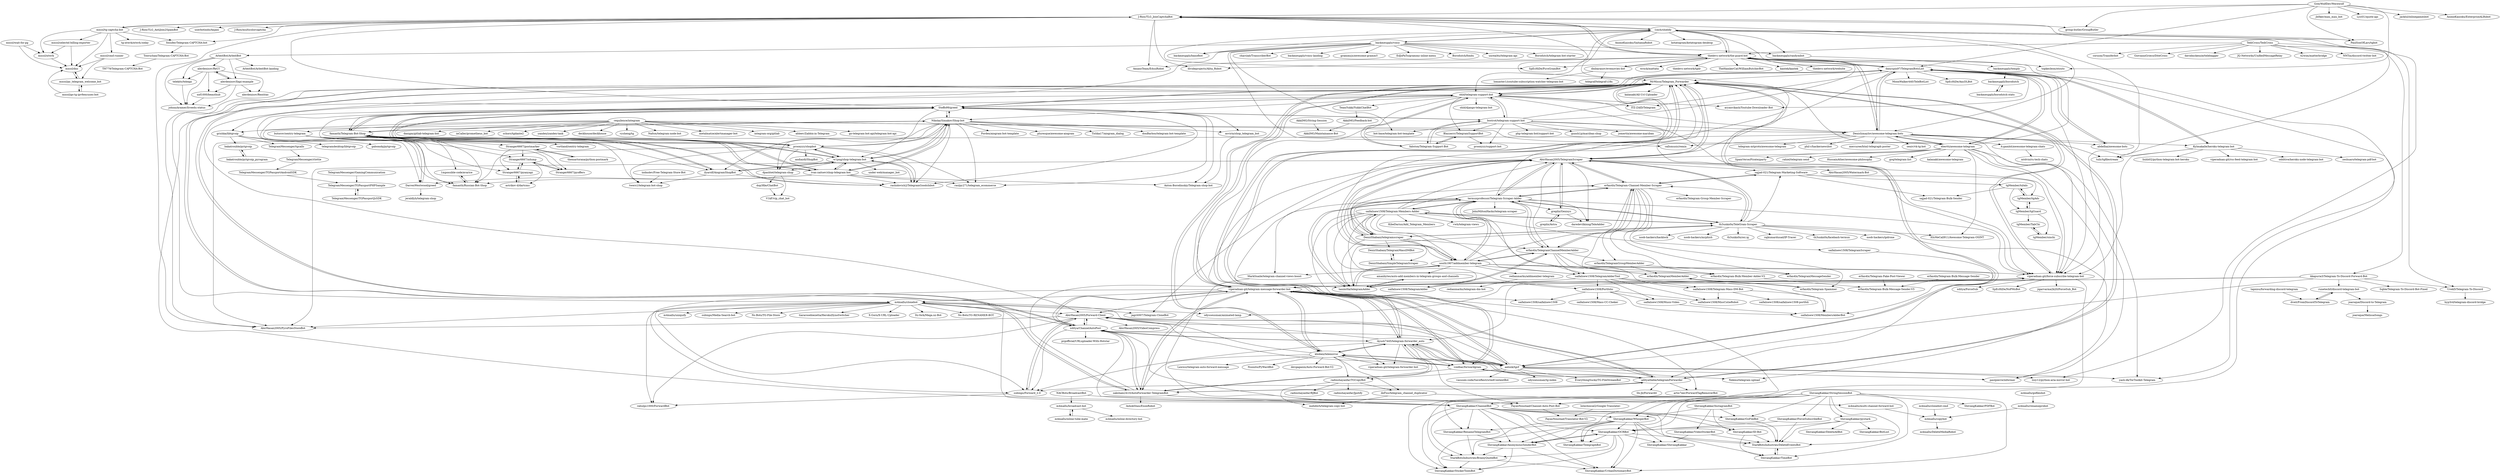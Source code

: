 digraph G {
"J-Rios/TLG_JoinCaptchaBot" -> "mxssl/tg-captcha-bot"
"J-Rios/TLG_JoinCaptchaBot" -> "fossifer/Telegram-CAPTCHA-bot"
"J-Rios/TLG_JoinCaptchaBot" -> "userbotindo/Anjani" ["e"=1]
"J-Rios/TLG_JoinCaptchaBot" -> "J-Rios/multicolorcaptcha"
"J-Rios/TLG_JoinCaptchaBot" -> "1inch/shieldy"
"J-Rios/TLG_JoinCaptchaBot" -> "thedevs-network/the-guard-bot"
"J-Rios/TLG_JoinCaptchaBot" -> "MrMissx/Telegram_Forwarder"
"J-Rios/TLG_JoinCaptchaBot" -> "group-butler/GroupButler" ["e"=1]
"J-Rios/TLG_JoinCaptchaBot" -> "viperadnan-git/force-subscribe-telegram-bot"
"J-Rios/TLG_JoinCaptchaBot" -> "PaulSonOfLars/tgbot" ["e"=1]
"J-Rios/TLG_JoinCaptchaBot" -> "AmanoTeam/EduuRobot" ["e"=1]
"J-Rios/TLG_JoinCaptchaBot" -> "Steffo99/greed"
"J-Rios/TLG_JoinCaptchaBot" -> "divideprojects/Alita_Robot" ["e"=1]
"J-Rios/TLG_JoinCaptchaBot" -> "AbirHasan2005/PyroFilesStoreBot" ["e"=1]
"J-Rios/TLG_JoinCaptchaBot" -> "J-Rios/TLG_AntiJoin2SpamBot"
"khoben/telemirror" -> "MrMissx/Telegram_Forwarder"
"khoben/telemirror" -> "Ayush7445/telegram-forwarder_auto"
"khoben/telemirror" -> "Nunnito/PyWardBot"
"khoben/telemirror" -> "viperadnan-git/telegram-message-forwarder-bot"
"khoben/telemirror" -> "deFiss/telegram_channel_duplicator"
"khoben/telemirror" -> "AbirHasan2005/Forward-Client"
"khoben/telemirror" -> "voidbar/forwardgram"
"khoben/telemirror" -> "saksham2410/AutoForwarder-TelegramBot"
"khoben/telemirror" -> "aahnik/tgcf"
"khoben/telemirror" -> "viperadnan-git/telegram-forwarder-bot"
"khoben/telemirror" -> "radinshayanfar/TGCopyBot"
"khoben/telemirror" -> "devgaganin/Auto-Forward-Bot-V2" ["e"=1]
"khoben/telemirror" -> "Lawxsz/telegram-auto-forward-message"
"dmbaranov/evemovies-bot" -> "thedevs-network/the-guard-bot"
"dmbaranov/evemovies-bot" -> "telegraf/telegraf-i18n" ["e"=1]
"dmbaranov/evemovies-bot" -> "lomaster1/youtube-subscription-watcher-telegram-bot"
"1inch/shieldy" -> "backmeupplz/voicy"
"1inch/shieldy" -> "J-Rios/TLG_JoinCaptchaBot"
"1inch/shieldy" -> "thedevs-network/the-guard-bot"
"1inch/shieldy" -> "backmeupplz/banofbot"
"1inch/shieldy" -> "ohld/telegram-support-bot"
"1inch/shieldy" -> "danyspin97/TelegramBotsList"
"1inch/shieldy" -> "tulir/tgfilestream" ["e"=1]
"1inch/shieldy" -> "backmeupplz/randymbot"
"1inch/shieldy" -> "PaulSonOfLars/tgbot" ["e"=1]
"1inch/shieldy" -> "DenisIzmaylov/awesome-telegram-bots"
"1inch/shieldy" -> "AnimeKaizoku/SaitamaRobot" ["e"=1]
"1inch/shieldy" -> "SpEcHiDe/PyroGramBot" ["e"=1]
"1inch/shieldy" -> "jagrit007/Telegram-CloneBot" ["e"=1]
"1inch/shieldy" -> "lzzy12/python-aria-mirror-bot" ["e"=1]
"1inch/shieldy" -> "kotatogram/kotatogram-desktop" ["e"=1]
"Steffo99/greed" -> "NikolaySimakov/Shop-bot"
"Steffo99/greed" -> "famaxth/Telegram-Bot-Shop"
"Steffo99/greed" -> "DarrenWestwood/greed"
"Steffo99/greed" -> "prooxyyy/shopbot"
"Steffo99/greed" -> "ivan-zaitsev/shop-telegram-bot"
"Steffo99/greed" -> "w1png/shop-telegram-bot"
"Steffo99/greed" -> "ohld/telegram-support-bot"
"Steffo99/greed" -> "famaxth/Russian-Bot-Shop"
"Steffo99/greed" -> "raulpy271/telegram_ecommerce"
"Steffo99/greed" -> "rashidovich2/TelegramGoodsInbot"
"Steffo99/greed" -> "danyspin97/TelegramBotsList"
"Steffo99/greed" -> "ilyarolf/AiogramShopBot"
"Steffo99/greed" -> "bostrot/telegram-support-bot"
"Steffo99/greed" -> "Anton-Borodinskiy/Telegram-shop-bot"
"Steffo99/greed" -> "asvirin/shop_telegram_bot"
"saksham2410/AutoForwarder-TelegramBot" -> "MrMissx/Telegram_Forwarder"
"saksham2410/AutoForwarder-TelegramBot" -> "viperadnan-git/telegram-message-forwarder-bot"
"saksham2410/AutoForwarder-TelegramBot" -> "xditya/ChannelAutoPost"
"saksham2410/AutoForwarder-TelegramBot" -> "adityathebe/telegramForwarder"
"saksham2410/AutoForwarder-TelegramBot" -> "FayasNoushad/Channel-Auto-Post-Bot"
"saksham2410/AutoForwarder-TelegramBot" -> "Ayush7445/telegram-forwarder_auto"
"saksham2410/AutoForwarder-TelegramBot" -> "AshokShau/ExonRobot" ["e"=1]
"saksham2410/AutoForwarder-TelegramBot" -> "ShivangKakkar/ChannelBot"
"saksham2410/AutoForwarder-TelegramBot" -> "viperadnan-git/force-subscribe-telegram-bot"
"adityathebe/telegramForwarder" -> "MrMissx/Telegram_Forwarder"
"adityathebe/telegramForwarder" -> "subinps/Forward_2.0"
"adityathebe/telegramForwarder" -> "voidbar/forwardgram"
"adityathebe/telegramForwarder" -> "viperadnan-git/telegram-message-forwarder-bot"
"adityathebe/telegramForwarder" -> "saksham2410/AutoForwarder-TelegramBot"
"adityathebe/telegramForwarder" -> "AbirHasan2005/Forward-Client"
"adityathebe/telegramForwarder" -> "artis7eer/ForwardTagRemoverBot"
"adityathebe/telegramForwarder" -> "Sh-Jil/Forwardit"
"adityathebe/telegramForwarder" -> "Ayush7445/telegram-forwarder_auto"
"voidbar/forwardgram" -> "adityathebe/telegramForwarder"
"voidbar/forwardgram" -> "radinshayanfar/TGCopyBot"
"voidbar/forwardgram" -> "AbirHasan2005/Forward-Client"
"voidbar/forwardgram" -> "khoben/telemirror"
"voidbar/forwardgram" -> "MrMissx/Telegram_Forwarder"
"voidbar/forwardgram" -> "viperadnan-git/telegram-message-forwarder-bot"
"backmeupplz/randymbot" -> "backmeupplz/temply"
"MarkSnaile/telegram-channel-views-boost" -> "ShivangKakkar/ChannelBot"
"mxssl/tg-captcha-bot" -> "mxssl/dns"
"mxssl/tg-captcha-bot" -> "mxssl/ntwrk"
"mxssl/tg-captcha-bot" -> "mxssl/selectel-billing-exporter"
"mxssl/tg-captcha-bot" -> "J-Rios/TLG_JoinCaptchaBot"
"mxssl/tg-captcha-bot" -> "mxssl/cmd-runner"
"mxssl/tg-captcha-bot" -> "fossifer/Telegram-CAPTCHA-bot"
"mxssl/tg-captcha-bot" -> "tg-ntwrk/ntwrk.today"
"mxssl/dns" -> "mxssl/py_telegram_welcome_bot"
"mxssl/ntwrk" -> "mxssl/dns"
"mxssl/selectel-billing-exporter" -> "mxssl/dns"
"mxssl/selectel-billing-exporter" -> "mxssl/ntwrk"
"sajjad-021/Telegram-Marketing-Software" -> "tgMember/tdAds"
"sajjad-021/Telegram-Marketing-Software" -> "sajjad-021/Telegram-Bulk-Sender"
"sajjad-021/Telegram-Marketing-Software" -> "erfan4lx/Telegram-Channel-Member-Scraper"
"sajjad-021/Telegram-Marketing-Software" -> "tgMember/tgAds"
"fossifer/Telegram-CAPTCHA-bot" -> "Tooruchan/Telegram-CAPTCHA-Bot"
"tgMember/tdAds" -> "tgMember/tgAds"
"tgMember/tdAds" -> "tgMember/tgGuard"
"tgMember/tdAds" -> "sajjad-021/Telegram-Bulk-Sender"
"asvirin/shop_telegram_bot" -> "Anton-Borodinskiy/Telegram-shop-bot"
"TelegramMessenger/TGPassportPHPSample" -> "TelegramMessenger/TGPassportJsSDK"
"backmeupplz/temply" -> "backmeupplz/borodutch"
"Tooruchan/Telegram-CAPTCHA-Bot" -> "TH779/Telegram-CAPTCHA-Bot"
"bakatrouble/pytgvoip" -> "bakatrouble/pytgvoip_pyrogram"
"bakatrouble/pytgvoip_pyrogram" -> "bakatrouble/pytgvoip"
"TelegramMessenger/TGPassportAndroidSDK" -> "TelegramMessenger/TGPassportPHPSample"
"backmeupplz/borodutch-stats" -> "backmeupplz/borodutch"
"Stranger6667/xdump" -> "Stranger6667/pyanyapi"
"Stranger6667/xdump" -> "Stranger6667/pyoffers"
"Stranger6667/xdump" -> "astrikov-d/dartcms"
"TelegramMessenger/TGPassportJsSDK" -> "TelegramMessenger/TGPassportPHPSample"
"mxssl/cmd-runner" -> "mxssl/dns"
"mxssl/cmd-runner" -> "mxssl/py_telegram_welcome_bot"
"backmeupplz/borodutch" -> "backmeupplz/borodutch-stats"
"mxssl/go-tg-ipv6excuses-bot" -> "mxssl/py_telegram_welcome_bot"
"mxssl/go-tg-ipv6excuses-bot" -> "mxssl/dns"
"AbirHasan2005/TelegramScraper" -> "termuxprofessor/Telegram-Scraper-Adder"
"AbirHasan2005/TelegramScraper" -> "th3unkn0n/TeleGram-Scraper"
"AbirHasan2005/TelegramScraper" -> "MrMissx/Telegram_Forwarder"
"AbirHasan2005/TelegramScraper" -> "south1907/addmember-telegram"
"AbirHasan2005/TelegramScraper" -> "erfan4lx/Telegram-Channel-Member-Scraper"
"AbirHasan2005/TelegramScraper" -> "DenizShabani/telegramscraper"
"AbirHasan2005/TelegramScraper" -> "tanim0la/telegramAdder"
"AbirHasan2005/TelegramScraper" -> "daredevilkinng/TeleAdder"
"AbirHasan2005/TelegramScraper" -> "viperadnan-git/force-subscribe-telegram-bot"
"AbirHasan2005/TelegramScraper" -> "erfan4lx/TelegramChannelMemberAdder"
"AbirHasan2005/TelegramScraper" -> "AbirHasan2005/PyroFilesStoreBot" ["e"=1]
"AbirHasan2005/TelegramScraper" -> "greplix/Genisys"
"AbirHasan2005/TelegramScraper" -> "viperadnan-git/telegram-message-forwarder-bot"
"AbirHasan2005/TelegramScraper" -> "AbirHasan2005/Watermark-Bot" ["e"=1]
"AbirHasan2005/TelegramScraper" -> "sajjad-021/Telegram-Marketing-Software"
"termuxprofessor/Telegram-Scraper-Adder" -> "AbirHasan2005/TelegramScraper"
"termuxprofessor/Telegram-Scraper-Adder" -> "erfan4lx/TelegramChannelMemberAdder"
"termuxprofessor/Telegram-Scraper-Adder" -> "tanim0la/telegramAdder"
"termuxprofessor/Telegram-Scraper-Adder" -> "south1907/addmember-telegram"
"termuxprofessor/Telegram-Scraper-Adder" -> "th3unkn0n/TeleGram-Scraper"
"termuxprofessor/Telegram-Scraper-Adder" -> "erfan4lx/Telegram-Channel-Member-Scraper"
"termuxprofessor/Telegram-Scraper-Adder" -> "daredevilkinng/TeleAdder"
"termuxprofessor/Telegram-Scraper-Adder" -> "viperadnan-git/force-subscribe-telegram-bot"
"termuxprofessor/Telegram-Scraper-Adder" -> "MrMissx/Telegram_Forwarder"
"termuxprofessor/Telegram-Scraper-Adder" -> "DenizShabani/telegramscraper"
"termuxprofessor/Telegram-Scraper-Adder" -> "MarkSnaile/telegram-channel-views-boost"
"termuxprofessor/Telegram-Scraper-Adder" -> "saifalisew1508/TelegramAdderTool"
"termuxprofessor/Telegram-Scraper-Adder" -> "greplix/Genisys"
"termuxprofessor/Telegram-Scraper-Adder" -> "saifalisew1508/Telegram-Members-Adder"
"termuxprofessor/Telegram-Scraper-Adder" -> "JohnMiltonHacks/telegram-scraper"
"MrMissx/Telegram_Forwarder" -> "viperadnan-git/telegram-message-forwarder-bot"
"MrMissx/Telegram_Forwarder" -> "saksham2410/AutoForwarder-TelegramBot"
"MrMissx/Telegram_Forwarder" -> "adityathebe/telegramForwarder"
"MrMissx/Telegram_Forwarder" -> "Ayush7445/telegram-forwarder_auto"
"MrMissx/Telegram_Forwarder" -> "aahnik/tgcf"
"MrMissx/Telegram_Forwarder" -> "khoben/telemirror"
"MrMissx/Telegram_Forwarder" -> "xditya/ChannelAutoPost"
"MrMissx/Telegram_Forwarder" -> "AbirHasan2005/Forward-Client"
"MrMissx/Telegram_Forwarder" -> "viperadnan-git/force-subscribe-telegram-bot"
"MrMissx/Telegram_Forwarder" -> "AbirHasan2005/TelegramScraper"
"MrMissx/Telegram_Forwarder" -> "voidbar/forwardgram"
"MrMissx/Telegram_Forwarder" -> "AbirHasan2005/PyroFilesStoreBot" ["e"=1]
"MrMissx/Telegram_Forwarder" -> "ohld/telegram-support-bot"
"MrMissx/Telegram_Forwarder" -> "kalanakt/All-Url-Uploader" ["e"=1]
"MrMissx/Telegram_Forwarder" -> "m4mallu/clonebot"
"NikolaySimakov/Shop-bot" -> "prooxyyy/shopbot"
"NikolaySimakov/Shop-bot" -> "w1png/shop-telegram-bot"
"NikolaySimakov/Shop-bot" -> "Steffo99/greed"
"NikolaySimakov/Shop-bot" -> "famaxth/Telegram-Bot-Shop"
"NikolaySimakov/Shop-bot" -> "rashidovich2/TelegramGoodsInbot"
"NikolaySimakov/Shop-bot" -> "ivan-zaitsev/shop-telegram-bot"
"NikolaySimakov/Shop-bot" -> "Forden/aiogram-bot-template" ["e"=1]
"NikolaySimakov/Shop-bot" -> "ilyarolf/AiogramShopBot"
"NikolaySimakov/Shop-bot" -> "pluresque/awesome-aiogram" ["e"=1]
"NikolaySimakov/Shop-bot" -> "raulpy271/telegram_ecommerce"
"NikolaySimakov/Shop-bot" -> "famaxth/Russian-Bot-Shop"
"NikolaySimakov/Shop-bot" -> "dpashtet/telegram-shop"
"NikolaySimakov/Shop-bot" -> "Tishka17/aiogram_dialog" ["e"=1]
"NikolaySimakov/Shop-bot" -> "donBarbos/telegram-bot-template" ["e"=1]
"NikolaySimakov/Shop-bot" -> "asvirin/shop_telegram_bot"
"th3unkn0n/TeleGram-Scraper" -> "AbirHasan2005/TelegramScraper"
"th3unkn0n/TeleGram-Scraper" -> "termuxprofessor/Telegram-Scraper-Adder"
"th3unkn0n/TeleGram-Scraper" -> "th3unkn0n/osi.ig" ["e"=1]
"th3unkn0n/TeleGram-Scraper" -> "DenizShabani/telegramscraper"
"th3unkn0n/TeleGram-Scraper" -> "saifalisew1508/Telegram-Members-Adder"
"th3unkn0n/TeleGram-Scraper" -> "erfan4lx/Telegram-Channel-Member-Scraper"
"th3unkn0n/TeleGram-Scraper" -> "paulpierre/informer" ["e"=1]
"th3unkn0n/TeleGram-Scraper" -> "rajkumardusad/IP-Tracer" ["e"=1]
"th3unkn0n/TeleGram-Scraper" -> "th3unkn0n/facebash-termux" ["e"=1]
"th3unkn0n/TeleGram-Scraper" -> "sajjad-021/Telegram-Marketing-Software"
"th3unkn0n/TeleGram-Scraper" -> "noob-hackers/ipdrone" ["e"=1]
"th3unkn0n/TeleGram-Scraper" -> "ItIsMeCall911/Awesome-Telegram-OSINT" ["e"=1]
"th3unkn0n/TeleGram-Scraper" -> "noob-hackers/hacklock" ["e"=1]
"th3unkn0n/TeleGram-Scraper" -> "tanim0la/telegramAdder"
"th3unkn0n/TeleGram-Scraper" -> "noob-hackers/mrphish" ["e"=1]
"dpashtet/telegram-shop" -> "V1kF/vip_chat_bot"
"dpashtet/telegram-shop" -> "dop3file/ChatBot"
"dop3file/ChatBot" -> "V1kF/vip_chat_bot"
"Blazzerrr/TelegramSupportBot" -> "fabston/Telegram-Support-Bot"
"Blazzerrr/TelegramSupportBot" -> "prooxyyy/support-bot"
"mxssl/wait-for-pg" -> "mxssl/dns"
"mxssl/wait-for-pg" -> "mxssl/ntwrk"
"ivan-zaitsev/shop-telegram-bot" -> "famaxth/Telegram-Bot-Shop"
"ivan-zaitsev/shop-telegram-bot" -> "NikolaySimakov/Shop-bot"
"ivan-zaitsev/shop-telegram-bot" -> "Steffo99/greed"
"ivan-zaitsev/shop-telegram-bot" -> "w1png/shop-telegram-bot"
"ivan-zaitsev/shop-telegram-bot" -> "DarrenWestwood/greed"
"ivan-zaitsev/shop-telegram-bot" -> "Anton-Borodinskiy/Telegram-shop-bot"
"ivan-zaitsev/shop-telegram-bot" -> "rashidovich2/TelegramGoodsInbot"
"ivan-zaitsev/shop-telegram-bot" -> "famaxth/Russian-Bot-Shop"
"ivan-zaitsev/shop-telegram-bot" -> "raulpy271/telegram_ecommerce"
"erfan4lx/TelegramGroupMemberAdder" -> "erfan4lx/TelegramMemberAdder"
"erfan4lx/TelegramGroupMemberAdder" -> "erfan4lx/TelegramMessageSender"
"erfan4lx/TelegramMemberAdder" -> "erfan4lx/Telegram-Spammer"
"south1907/addmember-telegram" -> "termuxprofessor/Telegram-Scraper-Adder"
"south1907/addmember-telegram" -> "tanim0la/telegramAdder"
"south1907/addmember-telegram" -> "AbirHasan2005/TelegramScraper"
"south1907/addmember-telegram" -> "erfan4lx/TelegramChannelMemberAdder"
"south1907/addmember-telegram" -> "viperadnan-git/force-subscribe-telegram-bot"
"south1907/addmember-telegram" -> "saifalisew1508/TelegramAdderTool"
"south1907/addmember-telegram" -> "redianmarku/addmember-telegram"
"south1907/addmember-telegram" -> "MarkSnaile/telegram-channel-views-boost"
"south1907/addmember-telegram" -> "adityathebe/telegramForwarder"
"south1907/addmember-telegram" -> "MrMissx/Telegram_Forwarder"
"south1907/addmember-telegram" -> "erfan4lx/Telegram-Channel-Member-Scraper"
"south1907/addmember-telegram" -> "erfan4lx/Telegram-Bulk-Member-Adder-V2"
"south1907/addmember-telegram" -> "amanbytes/auto-add-members-in-telegram-groups-and-channels"
"erfan4lx/TelegramChannelMemberAdder" -> "erfan4lx/Telegram-Channel-Member-Scraper"
"erfan4lx/TelegramChannelMemberAdder" -> "erfan4lx/TelegramGroupMemberAdder"
"erfan4lx/TelegramChannelMemberAdder" -> "termuxprofessor/Telegram-Scraper-Adder"
"erfan4lx/TelegramChannelMemberAdder" -> "erfan4lx/Telegram-Bulk-Member-Adder-V2"
"erfan4lx/TelegramChannelMemberAdder" -> "tanim0la/telegramAdder"
"erfan4lx/TelegramChannelMemberAdder" -> "south1907/addmember-telegram"
"erfan4lx/TelegramChannelMemberAdder" -> "erfan4lx/TelegramMemberAdder"
"erfan4lx/TelegramChannelMemberAdder" -> "saifalisew1508/TelegramAdderTool"
"erfan4lx/Telegram-Channel-Member-Scraper" -> "erfan4lx/TelegramChannelMemberAdder"
"erfan4lx/Telegram-Channel-Member-Scraper" -> "erfan4lx/TelegramGroupMemberAdder"
"erfan4lx/Telegram-Channel-Member-Scraper" -> "erfan4lx/Telegram-Group-Member-Scraper"
"erfan4lx/Telegram-Channel-Member-Scraper" -> "sajjad-021/Telegram-Marketing-Software"
"erfan4lx/Telegram-Channel-Member-Scraper" -> "AbirHasan2005/TelegramScraper"
"erfan4lx/Telegram-Channel-Member-Scraper" -> "erfan4lx/TelegramMessageSender"
"erfan4lx/Telegram-Channel-Member-Scraper" -> "termuxprofessor/Telegram-Scraper-Adder"
"erfan4lx/Telegram-Channel-Member-Scraper" -> "erfan4lx/Telegram-Bulk-Member-Adder-V2"
"erfan4lx/Telegram-Channel-Member-Scraper" -> "erfan4lx/Telegram-Spammer"
"erfan4lx/Telegram-Channel-Member-Scraper" -> "erfan4lx/TelegramMemberAdder"
"viperadnan-git/force-subscribe-telegram-bot" -> "viperadnan-git/telegram-message-forwarder-bot"
"viperadnan-git/force-subscribe-telegram-bot" -> "odysseusmax/animated-lamp" ["e"=1]
"viperadnan-git/force-subscribe-telegram-bot" -> "jigarvarma2k20/ForceSub_Bot"
"viperadnan-git/force-subscribe-telegram-bot" -> "xditya/ForceSub"
"viperadnan-git/force-subscribe-telegram-bot" -> "MrMissx/Telegram_Forwarder"
"viperadnan-git/force-subscribe-telegram-bot" -> "FayasNoushad/Channel-Auto-Post-Bot"
"viperadnan-git/force-subscribe-telegram-bot" -> "SpEcHiDe/NoPMsBot" ["e"=1]
"tanim0la/telegramAdder" -> "erfan4lx/TelegramChannelMemberAdder"
"tanim0la/telegramAdder" -> "termuxprofessor/Telegram-Scraper-Adder"
"tanim0la/telegramAdder" -> "south1907/addmember-telegram"
"tanim0la/telegramAdder" -> "amanbytes/auto-add-members-in-telegram-groups-and-channels"
"runetech0/discord-telegram-bot" -> "dveit/FromDiscordToTelegram"
"runetech0/discord-telegram-bot" -> "joaroque/Discord-to-Telegram"
"fabston/Telegram-Support-Bot" -> "Blazzerrr/TelegramSupportBot"
"fabston/Telegram-Support-Bot" -> "bostrot/telegram-support-bot"
"fabston/Telegram-Support-Bot" -> "ohld/telegram-support-bot"
"DarrenWestwood/greed" -> "famaxth/Telegram-Bot-Shop"
"DarrenWestwood/greed" -> "jeraldlyh/telegram-shop"
"TelegramMessenger/tgcalls" -> "TelegramMessenger/rlottie"
"1mpossible-code/avarice" -> "famaxth/Russian-Bot-Shop"
"erfan4lx/Telegram-Bulk-Message-Sender" -> "erfan4lx/Telegram-Bulk-Message-Sender-V3"
"TelegramMessenger/rlottie" -> "TelegramMessenger/TGPassportAndroidSDK"
"radinshayanfar/TGCopyBot" -> "mehdiirh/telegram-copy-bot"
"radinshayanfar/TGCopyBot" -> "deFiss/telegram_channel_duplicator"
"radinshayanfar/TGCopyBot" -> "radinshayanfar/RJBot"
"radinshayanfar/TGCopyBot" -> "radinshayanfar/Jpotify"
"astrikov-d/dartcms" -> "Stranger6667/pyanyapi"
"aahnik/tgcf" -> "MrMissx/Telegram_Forwarder"
"aahnik/tgcf" -> "viperadnan-git/telegram-message-forwarder-bot"
"aahnik/tgcf" -> "Ayush7445/telegram-forwarder_auto"
"aahnik/tgcf" -> "khoben/telemirror"
"aahnik/tgcf" -> "m4mallu/clonebot"
"aahnik/tgcf" -> "vasusen-code/SaveRestrictedContentBot" ["e"=1]
"aahnik/tgcf" -> "odysseusmax/tg-index" ["e"=1]
"aahnik/tgcf" -> "EverythingSuckz/TG-FileStreamBot" ["e"=1]
"aahnik/tgcf" -> "AbirHasan2005/Forward-Client"
"aahnik/tgcf" -> "xditya/ChannelAutoPost"
"aahnik/tgcf" -> "Nekmo/telegram-upload" ["e"=1]
"aahnik/tgcf" -> "paulpierre/informer" ["e"=1]
"aahnik/tgcf" -> "yash-dk/TorToolkit-Telegram" ["e"=1]
"aahnik/tgcf" -> "radinshayanfar/TGCopyBot"
"aahnik/tgcf" -> "lzzy12/python-aria-mirror-bot" ["e"=1]
"viperadnan-git/telegram-message-forwarder-bot" -> "MrMissx/Telegram_Forwarder"
"viperadnan-git/telegram-message-forwarder-bot" -> "Ayush7445/telegram-forwarder_auto"
"viperadnan-git/telegram-message-forwarder-bot" -> "saksham2410/AutoForwarder-TelegramBot"
"viperadnan-git/telegram-message-forwarder-bot" -> "xditya/ChannelAutoPost"
"viperadnan-git/telegram-message-forwarder-bot" -> "AbirHasan2005/Forward-Client"
"viperadnan-git/telegram-message-forwarder-bot" -> "adityathebe/telegramForwarder"
"viperadnan-git/telegram-message-forwarder-bot" -> "aahnik/tgcf"
"viperadnan-git/telegram-message-forwarder-bot" -> "viperadnan-git/force-subscribe-telegram-bot"
"viperadnan-git/telegram-message-forwarder-bot" -> "subinps/Forward_2.0"
"viperadnan-git/telegram-message-forwarder-bot" -> "khoben/telemirror"
"viperadnan-git/telegram-message-forwarder-bot" -> "m4mallu/clonebot"
"viperadnan-git/telegram-message-forwarder-bot" -> "viperadnan-git/telegram-forwarder-bot"
"viperadnan-git/telegram-message-forwarder-bot" -> "FayasNoushad/Channel-Auto-Post-Bot"
"viperadnan-git/telegram-message-forwarder-bot" -> "voidbar/forwardgram"
"viperadnan-git/telegram-message-forwarder-bot" -> "artis7eer/ForwardTagRemoverBot"
"AbirHasan2005/Forward-Client" -> "subinps/Forward_2.0"
"AbirHasan2005/Forward-Client" -> "rahulps1000/ForwardBot"
"AbirHasan2005/Forward-Client" -> "AbirHasan2005/VideoCompress" ["e"=1]
"AbirHasan2005/Forward-Client" -> "xditya/ChannelAutoPost"
"AbirHasan2005/Forward-Client" -> "AbirHasan2005/PyroFilesStoreBot" ["e"=1]
"famaxth/Russian-Bot-Shop" -> "1mpossible-code/avarice"
"greplix/Astra" -> "greplix/Genisys"
"ohld/telegram-support-bot" -> "bostrot/telegram-support-bot"
"ohld/telegram-support-bot" -> "fabston/Telegram-Support-Bot"
"ohld/telegram-support-bot" -> "MrMissx/Telegram_Forwarder"
"ohld/telegram-support-bot" -> "Blazzerrr/TelegramSupportBot"
"ohld/telegram-support-bot" -> "viperadnan-git/force-subscribe-telegram-bot"
"ohld/telegram-support-bot" -> "danyspin97/TelegramBotsList"
"ohld/telegram-support-bot" -> "ohld/django-telegram-bot" ["e"=1]
"ohld/telegram-support-bot" -> "Steffo99/greed"
"ohld/telegram-support-bot" -> "viperadnan-git/telegram-message-forwarder-bot"
"ohld/telegram-support-bot" -> "ITZ-ZAID/Telegram" ["e"=1]
"ohld/telegram-support-bot" -> "aryanvikash/Youtube-Downloader-Bot" ["e"=1]
"ohld/telegram-support-bot" -> "NikolaySimakov/Shop-bot"
"ohld/telegram-support-bot" -> "famaxth/Telegram-Bot-Shop"
"ohld/telegram-support-bot" -> "ShivangKakkar/ChannelBot"
"ohld/telegram-support-bot" -> "TeamYukki/YukkiChatBot"
"m4mallu/broadcast-bot" -> "m4mallu/inline-directory-bot"
"m4mallu/broadcast-bot" -> "m4mallu/inline-tube-mate"
"amanbytes/auto-add-members-in-telegram-groups-and-channels" -> "tanim0la/telegramAdder"
"kkapuria3/Telegram-To-Discord-Forward-Bot" -> "runetech0/discord-telegram-bot"
"kkapuria3/Telegram-To-Discord-Forward-Bot" -> "viperadnan-git/telegram-message-forwarder-bot"
"kkapuria3/Telegram-To-Discord-Forward-Bot" -> "Sqble/Telegram-To-Discord-Bot-Fixed"
"kkapuria3/Telegram-To-Discord-Forward-Bot" -> "UrekD/Telegram-To-Discord"
"kkapuria3/Telegram-To-Discord-Forward-Bot" -> "Ayush7445/telegram-forwarder_auto"
"kkapuria3/Telegram-To-Discord-Forward-Bot" -> "aahnik/tgcf"
"themartorana/python-postmark" -> "Stranger6667/postmarker"
"erfan4lx/Telegram-Spammer" -> "erfan4lx/TelegramMemberAdder"
"m4mallu/clonebot" -> "m4mallu/uniquify"
"m4mallu/clonebot" -> "AbirHasan2005/PyroFilesStoreBot" ["e"=1]
"m4mallu/clonebot" -> "AbirHasan2005/Forward-Client"
"m4mallu/clonebot" -> "subinps/Media-Search-bot" ["e"=1]
"m4mallu/clonebot" -> "Ns-Bots/TG-File-Store" ["e"=1]
"m4mallu/clonebot" -> "tiararosebiezetta/HerokuDynoSwitcher" ["e"=1]
"m4mallu/clonebot" -> "jagrit007/Telegram-CloneBot" ["e"=1]
"m4mallu/clonebot" -> "rahulps1000/ForwardBot"
"m4mallu/clonebot" -> "odysseusmax/animated-lamp" ["e"=1]
"m4mallu/clonebot" -> "xditya/ChannelAutoPost"
"m4mallu/clonebot" -> "X-Gorn/X-URL-Uploader" ["e"=1]
"m4mallu/clonebot" -> "ShivangKakkar/ChannelBot"
"m4mallu/clonebot" -> "subinps/Forward_2.0"
"m4mallu/clonebot" -> "Itz-fork/Mega.nz-Bot" ["e"=1]
"m4mallu/clonebot" -> "Ns-Bots/TG-RENAMER-BOT" ["e"=1]
"Ayush7445/telegram-forwarder_auto" -> "viperadnan-git/telegram-message-forwarder-bot"
"Ayush7445/telegram-forwarder_auto" -> "MrMissx/Telegram_Forwarder"
"Ayush7445/telegram-forwarder_auto" -> "xditya/ChannelAutoPost"
"Ayush7445/telegram-forwarder_auto" -> "saksham2410/AutoForwarder-TelegramBot"
"Ayush7445/telegram-forwarder_auto" -> "khoben/telemirror"
"Ayush7445/telegram-forwarder_auto" -> "AbirHasan2005/Forward-Client"
"Ayush7445/telegram-forwarder_auto" -> "aahnik/tgcf"
"Ayush7445/telegram-forwarder_auto" -> "adityathebe/telegramForwarder"
"Ayush7445/telegram-forwarder_auto" -> "viperadnan-git/telegram-forwarder-bot"
"Ayush7445/telegram-forwarder_auto" -> "voidbar/forwardgram"
"Ayush7445/telegram-forwarder_auto" -> "subinps/Forward_2.0"
"Ayush7445/telegram-forwarder_auto" -> "FayasNoushad/Channel-Auto-Post-Bot"
"xditya/ChannelAutoPost" -> "FayasNoushad/Channel-Auto-Post-Bot"
"xditya/ChannelAutoPost" -> "AbirHasan2005/Forward-Client"
"xditya/ChannelAutoPost" -> "viperadnan-git/telegram-message-forwarder-bot"
"xditya/ChannelAutoPost" -> "subinps/Forward_2.0"
"xditya/ChannelAutoPost" -> "saksham2410/AutoForwarder-TelegramBot"
"xditya/ChannelAutoPost" -> "MrMissx/Telegram_Forwarder"
"xditya/ChannelAutoPost" -> "Ayush7445/telegram-forwarder_auto"
"xditya/ChannelAutoPost" -> "prgofficial/URLuploader-With-Hotstar" ["e"=1]
"xditya/ChannelAutoPost" -> "ShivangKakkar/ChannelBot"
"famaxth/Telegram-Bot-Shop" -> "prooxyyy/shopbot"
"famaxth/Telegram-Bot-Shop" -> "rashidovich2/TelegramGoodsInbot"
"famaxth/Telegram-Bot-Shop" -> "famaxth/Russian-Bot-Shop"
"famaxth/Telegram-Bot-Shop" -> "NikolaySimakov/Shop-bot"
"famaxth/Telegram-Bot-Shop" -> "w1png/shop-telegram-bot"
"famaxth/Telegram-Bot-Shop" -> "DarrenWestwood/greed"
"famaxth/Telegram-Bot-Shop" -> "twers1/telegram-bot-shop"
"famaxth/Telegram-Bot-Shop" -> "1mpossible-code/avarice"
"famaxth/Telegram-Bot-Shop" -> "Steffo99/greed"
"famaxth/Telegram-Bot-Shop" -> "ivan-zaitsev/shop-telegram-bot"
"famaxth/Telegram-Bot-Shop" -> "ilyarolf/AiogramShopBot"
"greplix/Genisys" -> "greplix/Astra"
"greplix/Genisys" -> "daredevilkinng/TeleAdder"
"greplix/Genisys" -> "AbirHasan2005/TelegramScraper"
"FayasNoushad/Channel-Auto-Post-Bot" -> "FayasNoushad/Translator-Bot-V2"
"erfan4lx/Telegram-Bulk-Member-Adder-V2" -> "erfan4lx/Telegram-Bulk-Message-Sender-V3"
"AkkilMG/String-Session" -> "AkkilMG/Maintainance-Bot"
"AkkilMG/Feedback-bot" -> "AkkilMG/Maintainance-Bot"
"deFiss/telegram_channel_duplicator" -> "mehdiirh/telegram-copy-bot"
"deFiss/telegram_channel_duplicator" -> "m4mallu/multi-channel-forward-bot"
"m4mallu/multi-channel-forward-bot" -> "m4mallu/copybot"
"m4mallu/clonebot-cmd" -> "m4mallu/copybot"
"subinps/Forward_2.0" -> "rahulps1000/ForwardBot"
"subinps/Forward_2.0" -> "AbirHasan2005/Forward-Client"
"m4mallu/copybot" -> "m4mallu/DeleteMediaRobot"
"lntechnical2/Google-Translater-" -> "FayasNoushad/Translator-Bot-V2"
"m4mallu/renameprobot" -> "m4mallu/copybot"
"m4mallu/inline-tube-mate" -> "m4mallu/broadcast-bot"
"m4mallu/gofilesbot" -> "m4mallu/renameprobot"
"telekits/teleapi" -> "johnnykramer/liveedu-status"
"StarkBotsIndustries/BrainyQuoteBot" -> "ShivangKakkar/UrbanDictionaryBot"
"StarkBotsIndustries/BrainyQuoteBot" -> "ShivangKakkar/StickerToolsBot"
"ShivangKakkar/OCRBot" -> "StarkBotsIndustries/DeleteEventsBot"
"ShivangKakkar/OCRBot" -> "ShivangKakkar/UrbanDictionaryBot"
"ShivangKakkar/OCRBot" -> "ShivangKakkar/AnonymousSenderBot"
"ShivangKakkar/OCRBot" -> "ShivangKakkar/TelegraphBot"
"ShivangKakkar/OCRBot" -> "ShivangKakkar/StickerToolsBot"
"ShivangKakkar/OCRBot" -> "StarkBotsIndustries/BrainyQuoteBot"
"ShivangKakkar/OCRBot" -> "ShivangKakkar/ShivangKakkar"
"ShivangKakkar/WhisperBot" -> "ShivangKakkar/OCRBot"
"ShivangKakkar/WhisperBot" -> "ShivangKakkar/StickerToolsBot"
"ShivangKakkar/WhisperBot" -> "StarkBotsIndustries/BrainyQuoteBot"
"ShivangKakkar/WhisperBot" -> "ShivangKakkar/UrbanDictionaryBot"
"ShivangKakkar/WhisperBot" -> "ShivangKakkar/TelegraphBot"
"ShivangKakkar/WhisperBot" -> "ShivangKakkar/AnonymousSenderBot"
"ShivangKakkar/WhisperBot" -> "StarkBotsIndustries/DeleteEventsBot"
"ShivangKakkar/WhisperBot" -> "ShivangKakkar/ShivangKakkar"
"ShivangKakkar/WhisperBot" -> "ShivangKakkar/RenameTelegramBot"
"ShivangKakkar/RenameTelegramBot" -> "StarkBotsIndustries/BrainyQuoteBot"
"ShivangKakkar/RenameTelegramBot" -> "ShivangKakkar/AnonymousSenderBot"
"ShivangKakkar/AnonymousSenderBot" -> "ShivangKakkar/UrbanDictionaryBot"
"ShivangKakkar/AnonymousSenderBot" -> "StarkBotsIndustries/BrainyQuoteBot"
"ShivangKakkar/AnonymousSenderBot" -> "ShivangKakkar/StickerToolsBot"
"ShivangKakkar/AnonymousSenderBot" -> "ShivangKakkar/OCRBot"
"saifalisew1508/Telegram-Members-Adder" -> "saifalisew1508/TelegramAdderTool"
"saifalisew1508/Telegram-Members-Adder" -> "DenizShabani/telegramscraper"
"saifalisew1508/Telegram-Members-Adder" -> "AbirHasan2005/TelegramScraper"
"saifalisew1508/Telegram-Members-Adder" -> "termuxprofessor/Telegram-Scraper-Adder"
"saifalisew1508/Telegram-Members-Adder" -> "th3unkn0n/TeleGram-Scraper"
"saifalisew1508/Telegram-Members-Adder" -> "south1907/addmember-telegram"
"saifalisew1508/Telegram-Members-Adder" -> "KibeDarius/Add_Telegram_Members"
"saifalisew1508/Telegram-Members-Adder" -> "tanim0la/telegramAdder"
"saifalisew1508/Telegram-Members-Adder" -> "saifalisew1508/Portfolio"
"saifalisew1508/Telegram-Members-Adder" -> "saifalisew1508/Telegram-Mass-DM-Bot"
"saifalisew1508/Telegram-Members-Adder" -> "erfan4lx/Telegram-Channel-Member-Scraper"
"saifalisew1508/Telegram-Members-Adder" -> "saifalisew1508/TelegramScraper"
"saifalisew1508/Telegram-Members-Adder" -> "saifalisew1508/saifalisew1508"
"saifalisew1508/Telegram-Members-Adder" -> "saifalisew1508/TelegramAdder"
"saifalisew1508/Telegram-Members-Adder" -> "vwh/telegram-views" ["e"=1]
"redianmarku/addmember-telegram" -> "redianmarku/telegram-dm-bot" ["e"=1]
"ShivangKakkar/InstagramBot" -> "ShivangKakkar/WhisperBot"
"ShivangKakkar/InstagramBot" -> "ShivangKakkar/VideoStickerBot"
"ShivangKakkar/InstagramBot" -> "ShivangKakkar/ID-Bot"
"ShivangKakkar/InstagramBot" -> "ShivangKakkar/GoFileBot"
"DenizShabani/telegramscraper" -> "DenizShabani/SimpleTelegramScraper"
"DenizShabani/telegramscraper" -> "DenizShabani/TelegramMassDMBot"
"DenizShabani/telegramscraper" -> "AbirHasan2005/TelegramScraper"
"DenizShabani/telegramscraper" -> "saifalisew1508/Telegram-Members-Adder"
"DenizShabani/telegramscraper" -> "termuxprofessor/Telegram-Scraper-Adder"
"DenizShabani/telegramscraper" -> "tanim0la/telegramAdder"
"DenizShabani/telegramscraper" -> "th3unkn0n/TeleGram-Scraper"
"DenizShabani/telegramscraper" -> "erfan4lx/Telegram-Channel-Member-Scraper"
"DenizShabani/telegramscraper" -> "south1907/addmember-telegram"
"DenizShabani/telegramscraper" -> "erfan4lx/TelegramChannelMemberAdder"
"DenizShabani/SimpleTelegramScraper" -> "DenizShabani/TelegramMassDMBot"
"DenizShabani/TelegramMassDMBot" -> "DenizShabani/SimpleTelegramScraper"
"ShivangKakkar/ChannelBot" -> "ShivangKakkar/OCRBot"
"ShivangKakkar/ChannelBot" -> "ShivangKakkar/RenameTelegramBot"
"ShivangKakkar/ChannelBot" -> "ShivangKakkar/WhisperBot"
"ShivangKakkar/ChannelBot" -> "ShivangKakkar/ID-Bot"
"ShivangKakkar/ChannelBot" -> "StarkBotsIndustries/BrainyQuoteBot"
"ShivangKakkar/ChannelBot" -> "ShivangKakkar/AnonymousSenderBot"
"ShivangKakkar/ChannelBot" -> "StarkBotsIndustries/DeleteEventsBot"
"ShivangKakkar/ChannelBot" -> "ShivangKakkar/TimeBot"
"ShivangKakkar/ChannelBot" -> "ShivangKakkar/UrbanDictionaryBot"
"ShivangKakkar/ChannelBot" -> "ShivangKakkar/TelegraphBot"
"ShivangKakkar/ChannelBot" -> "ShivangKakkar/StickerToolsBot"
"ShivangKakkar/ChannelBot" -> "ShivangKakkar/GoFileBot"
"ShivangKakkar/StringSessionBot" -> "ShivangKakkar/OCRBot"
"ShivangKakkar/StringSessionBot" -> "ShivangKakkar/WhisperBot"
"ShivangKakkar/StringSessionBot" -> "ShivangKakkar/AnonymousSenderBot"
"ShivangKakkar/StringSessionBot" -> "ShivangKakkar/TelegraphBot"
"ShivangKakkar/StringSessionBot" -> "ShivangKakkar/RenameTelegramBot"
"ShivangKakkar/StringSessionBot" -> "ShivangKakkar/UrbanDictionaryBot"
"ShivangKakkar/StringSessionBot" -> "ShivangKakkar/StickerToolsBot"
"ShivangKakkar/StringSessionBot" -> "StarkBotsIndustries/BrainyQuoteBot"
"ShivangKakkar/StringSessionBot" -> "ShivangKakkar/ForceSubscribeBot"
"ShivangKakkar/StringSessionBot" -> "StarkBotsIndustries/DeleteEventsBot"
"ShivangKakkar/StringSessionBot" -> "ShivangKakkar/GoFileBot"
"ShivangKakkar/StringSessionBot" -> "ShivangKakkar/ChannelBot"
"ShivangKakkar/StringSessionBot" -> "ShivangKakkar/TimeBot"
"ShivangKakkar/StringSessionBot" -> "ShivangKakkar/PDFBot"
"ShivangKakkar/StringSessionBot" -> "ShivangKakkar/pystark"
"ShivangKakkar/ForceSubscribeBot" -> "StarkBotsIndustries/DeleteEventsBot"
"ShivangKakkar/ForceSubscribeBot" -> "ShivangKakkar/OCRBot"
"ShivangKakkar/GoFileBot" -> "StarkBotsIndustries/DeleteEventsBot"
"prooxyyy/shopbot" -> "NikolaySimakov/Shop-bot"
"prooxyyy/shopbot" -> "famaxth/Telegram-Bot-Shop"
"prooxyyy/shopbot" -> "w1png/shop-telegram-bot"
"prooxyyy/shopbot" -> "famaxth/Russian-Bot-Shop"
"prooxyyy/shopbot" -> "twers1/telegram-bot-shop"
"prooxyyy/shopbot" -> "andiazdi/ShopBot"
"prooxyyy/shopbot" -> "Steffo99/greed"
"prooxyyy/shopbot" -> "dpashtet/telegram-shop"
"prooxyyy/shopbot" -> "rashidovich2/TelegramGoodsInbot"
"prooxyyy/shopbot" -> "raulpy271/telegram_ecommerce"
"NACBots/BroadcastBot" -> "m4mallu/broadcast-bot"
"NACBots/BroadcastBot" -> "FayasNoushad/Channel-Auto-Post-Bot"
"saifalisew1508/Portfolio" -> "saifalisew1508/MembersAdderBot"
"saifalisew1508/Portfolio" -> "saifalisew1508/Music-Video"
"saifalisew1508/Portfolio" -> "saifalisew1508/MissCutieRobot"
"saifalisew1508/Portfolio" -> "saifalisew1508/Mass-CC-Cheker"
"saifalisew1508/Portfolio" -> "saifalisew1508/saifalisew1508"
"w1png/shop-telegram-bot" -> "prooxyyy/shopbot"
"w1png/shop-telegram-bot" -> "NikolaySimakov/Shop-bot"
"w1png/shop-telegram-bot" -> "rashidovich2/TelegramGoodsInbot"
"w1png/shop-telegram-bot" -> "dpashtet/telegram-shop"
"w1png/shop-telegram-bot" -> "famaxth/Telegram-Bot-Shop"
"w1png/shop-telegram-bot" -> "ilyarolf/AiogramShopBot"
"w1png/shop-telegram-bot" -> "under-web/manager_bot"
"w1png/shop-telegram-bot" -> "ivan-zaitsev/shop-telegram-bot"
"ShivangKakkar/VideoStickerBot" -> "StarkBotsIndustries/DeleteEventsBot"
"ShivangKakkar/VideoStickerBot" -> "ShivangKakkar/ShivangKakkar"
"erfan4lx/Telegram-Fake-Post-Viewer" -> "erfan4lx/Telegram-Bulk-Message-Sender-V3"
"saifalisew1508/Music-Video" -> "saifalisew1508/MembersAdderBot"
"ShivangKakkar/pystark" -> "ShivangKakkar/DeleteAllBot"
"ShivangKakkar/pystark" -> "ShivangKakkar/OCRBot"
"ShivangKakkar/pystark" -> "StarkBotsIndustries/DeleteEventsBot"
"ShivangKakkar/pystark" -> "ShivangKakkar/BotList"
"dveit/FromDiscordToTelegram" -> "runetech0/discord-telegram-bot"
"ShivangKakkar/ID-Bot" -> "ShivangKakkar/TimeBot"
"ShivangKakkar/ID-Bot" -> "StarkBotsIndustries/DeleteEventsBot"
"tapnisu/forwarding-discord-telegram" -> "dveit/FromDiscordToTelegram"
"Stranger6667/pyanyapi" -> "Stranger6667/xdump"
"Stranger6667/pyanyapi" -> "astrikov-d/dartcms"
"StarkBotsIndustries/DeleteEventsBot" -> "ShivangKakkar/TimeBot"
"ShivangKakkar/TimeBot" -> "StarkBotsIndustries/DeleteEventsBot"
"abdelhai/awesome-bots" -> "danyspin97/TelegramBotsList"
"TeamYukki/YukkiChatBot" -> "AkkilMG/Feedback-bot"
"UrekD/Telegram-To-Discord" -> "hyp3rd/telegram-discord-bridge"
"A-gambit/awesome-telegram-chats" -> "mtdvio/ru-tech-chats" ["e"=1]
"saifalisew1508/Telegram-Mass-DM-Bot" -> "saifalisew1508/MissCutieRobot"
"saifalisew1508/Telegram-Mass-DM-Bot" -> "saifalisew1508/MembersAdderBot"
"saifalisew1508/Telegram-Mass-DM-Bot" -> "saifalisew1508/saifalisew1508-portfoli"
"rashidovich2/TelegramGoodsInbot" -> "famaxth/Telegram-Bot-Shop"
"rashidovich2/TelegramGoodsInbot" -> "w1png/shop-telegram-bot"
"saifalisew1508/TelegramScraper" -> "saifalisew1508/MembersAdderBot"
"Stranger6667/postmarker" -> "themartorana/python-postmark"
"Stranger6667/postmarker" -> "Stranger6667/xdump"
"Stranger6667/postmarker" -> "Stranger6667/pyanyapi"
"Stranger6667/postmarker" -> "Stranger6667/pyoffers"
"ebertti/awesome-telegram" -> "DenisIzmaylov/awesome-telegram-bots"
"ebertti/awesome-telegram" -> "danyspin97/TelegramBotsList"
"ebertti/awesome-telegram" -> "ItIsMeCall911/Awesome-Telegram-OSINT" ["e"=1]
"ebertti/awesome-telegram" -> "goq/telegram-list" ["e"=1]
"ebertti/awesome-telegram" -> "viperadnan-git/force-subscribe-telegram-bot"
"ebertti/awesome-telegram" -> "MrMissx/Telegram_Forwarder"
"ebertti/awesome-telegram" -> "kalanakt/awesome-telegram" ["e"=1]
"ebertti/awesome-telegram" -> "SpamVerse/Piratezparty" ["e"=1]
"ebertti/awesome-telegram" -> "thedevs-network/the-guard-bot"
"ebertti/awesome-telegram" -> "rahiel/telegram-send" ["e"=1]
"ebertti/awesome-telegram" -> "Nekmo/telegram-upload" ["e"=1]
"ebertti/awesome-telegram" -> "yash-dk/TorToolkit-Telegram" ["e"=1]
"ebertti/awesome-telegram" -> "AbirHasan2005/TelegramScraper"
"ebertti/awesome-telegram" -> "HussainAther/awesome-philosophy" ["e"=1]
"ebertti/awesome-telegram" -> "paulpierre/informer" ["e"=1]
"requilence/integram" -> "integram-org/gitlab"
"requilence/integram" -> "ableev/Zabbix-in-Telegram" ["e"=1]
"requilence/integram" -> "DenisIzmaylov/awesome-telegram-bots"
"requilence/integram" -> "metalmatze/alertmanager-bot" ["e"=1]
"requilence/integram" -> "butorov/sentry-telegram"
"requilence/integram" -> "go-telegram-bot-api/telegram-bot-api" ["e"=1]
"requilence/integram" -> "danigm/gitlab-telegram-bot"
"requilence/integram" -> "inCaller/prometheus_bot" ["e"=1]
"requilence/integram" -> "ebertti/awesome-telegram"
"requilence/integram" -> "schors/tgdante2" ["e"=1]
"requilence/integram" -> "yandex/yandex-tank" ["e"=1]
"requilence/integram" -> "deckhouse/deckhouse" ["e"=1]
"requilence/integram" -> "vysheng/tg" ["e"=1]
"requilence/integram" -> "Naltox/telegram-node-bot" ["e"=1]
"requilence/integram" -> "grishka/libtgvoip"
"saifalisew1508/TelegramAdderTool" -> "saifalisew1508/Telegram-Mass-DM-Bot"
"saifalisew1508/TelegramAdderTool" -> "saifalisew1508/TelegramAdder"
"saifalisew1508/TelegramAdderTool" -> "saifalisew1508/MissCutieRobot"
"saifalisew1508/TelegramAdderTool" -> "saifalisew1508/Portfolio"
"saifalisew1508/TelegramAdderTool" -> "saifalisew1508/MembersAdderBot"
"saifalisew1508/TelegramAdderTool" -> "saifalisew1508/Music-Video"
"DenisIzmaylov/awesome-telegram-bots" -> "ebertti/awesome-telegram"
"DenisIzmaylov/awesome-telegram-bots" -> "danyspin97/TelegramBotsList"
"DenisIzmaylov/awesome-telegram-bots" -> "phil-r/hackernewsbot" ["e"=1]
"DenisIzmaylov/awesome-telegram-bots" -> "thedevs-network/the-guard-bot"
"DenisIzmaylov/awesome-telegram-bots" -> "mercuree/html-telegraph-poster" ["e"=1]
"DenisIzmaylov/awesome-telegram-bots" -> "viperadnan-git/force-subscribe-telegram-bot"
"DenisIzmaylov/awesome-telegram-bots" -> "abdelhai/awesome-bots"
"DenisIzmaylov/awesome-telegram-bots" -> "A-gambit/awesome-telegram-chats"
"DenisIzmaylov/awesome-telegram-bots" -> "ohld/telegram-support-bot"
"DenisIzmaylov/awesome-telegram-bots" -> "Kylmakalle/heroku-telegram-bot"
"DenisIzmaylov/awesome-telegram-bots" -> "tulir/tgfilestream" ["e"=1]
"DenisIzmaylov/awesome-telegram-bots" -> "seniv/vk-tg-bot" ["e"=1]
"DenisIzmaylov/awesome-telegram-bots" -> "telegram-mtproto/awesome-telegram" ["e"=1]
"DenisIzmaylov/awesome-telegram-bots" -> "callsmusic/remix" ["e"=1]
"DenisIzmaylov/awesome-telegram-bots" -> "AbirHasan2005/PyroFilesStoreBot" ["e"=1]
"GreyWolfDev/Werewolf" -> "jh0ker/mau_mau_bot" ["e"=1]
"GreyWolfDev/Werewolf" -> "group-butler/GroupButler" ["e"=1]
"GreyWolfDev/Werewolf" -> "danyspin97/TelegramBotsList"
"GreyWolfDev/Werewolf" -> "LyoSU/quote-api" ["e"=1]
"GreyWolfDev/Werewolf" -> "topkecleon/otouto" ["e"=1]
"GreyWolfDev/Werewolf" -> "PaulSonOfLars/tgbot" ["e"=1]
"GreyWolfDev/Werewolf" -> "jacklul/inlinegamesbot"
"GreyWolfDev/Werewolf" -> "J-Rios/TLG_JoinCaptchaBot"
"GreyWolfDev/Werewolf" -> "AnimeKaizoku/EnterpriseALRobot" ["e"=1]
"ilyarolf/AiogramShopBot" -> "rashidovich2/TelegramGoodsInbot"
"ilyarolf/AiogramShopBot" -> "twers1/telegram-bot-shop"
"ilyarolf/AiogramShopBot" -> "w1png/shop-telegram-bot"
"ilyarolf/AiogramShopBot" -> "famaxth/Telegram-Bot-Shop"
"TelegramMessenger/GamingCommunication" -> "TelegramMessenger/TGPassportPHPSample"
"joaroque/Discord-to-Telegram" -> "joaroque/MelissaSongs"
"mxssl/py_telegram_welcome_bot" -> "mxssl/dns"
"mxssl/py_telegram_welcome_bot" -> "mxssl/go-tg-ipv6excuses-bot"
"Stranger6667/pyoffers" -> "Stranger6667/xdump"
"butorov/sentry-telegram" -> "Stranger6667/xdump"
"butorov/sentry-telegram" -> "Stranger6667/pyanyapi"
"butorov/sentry-telegram" -> "Stranger6667/pyoffers"
"butorov/sentry-telegram" -> "Stranger6667/postmarker"
"butorov/sentry-telegram" -> "vortland/sentry-telegram"
"danyspin97/TelegramBotsList" -> "DenisIzmaylov/awesome-telegram-bots"
"danyspin97/TelegramBotsList" -> "ebertti/awesome-telegram"
"danyspin97/TelegramBotsList" -> "ITZ-ZAID/Telegram" ["e"=1]
"danyspin97/TelegramBotsList" -> "viperadnan-git/force-subscribe-telegram-bot"
"danyspin97/TelegramBotsList" -> "ohld/telegram-support-bot"
"danyspin97/TelegramBotsList" -> "MrMissx/Telegram_Forwarder"
"danyspin97/TelegramBotsList" -> "thedevs-network/the-guard-bot"
"danyspin97/TelegramBotsList" -> "MoonWalker440/TeleBotList"
"danyspin97/TelegramBotsList" -> "AbirHasan2005/TelegramScraper"
"danyspin97/TelegramBotsList" -> "Kylmakalle/heroku-telegram-bot"
"danyspin97/TelegramBotsList" -> "aryanvikash/Youtube-Downloader-Bot" ["e"=1]
"danyspin97/TelegramBotsList" -> "abdelhai/awesome-bots"
"danyspin97/TelegramBotsList" -> "SpEcHiDe/AnyDLBot" ["e"=1]
"danyspin97/TelegramBotsList" -> "Steffo99/greed"
"danyspin97/TelegramBotsList" -> "yash-dk/TorToolkit-Telegram" ["e"=1]
"backmeupplz/voicy" -> "1inch/shieldy"
"backmeupplz/voicy" -> "Borodutch/telegram-bot-starter" ["e"=1]
"backmeupplz/voicy" -> "backmeupplz/banofbot"
"backmeupplz/voicy" -> "ArbeitBot/ArbeitBot"
"backmeupplz/voicy" -> "bot-base/telegram-bot-template" ["e"=1]
"backmeupplz/voicy" -> "grishka/libtgvoip"
"backmeupplz/voicy" -> "backmeupplz/randymbot"
"backmeupplz/voicy" -> "thedevs-network/the-guard-bot"
"backmeupplz/voicy" -> "charslab/TranscriberBot"
"backmeupplz/voicy" -> "backmeupplz/voicy-landing"
"backmeupplz/voicy" -> "grammyjs/awesome-grammY" ["e"=1]
"backmeupplz/voicy" -> "EdJoPaTo/grammy-inline-menu" ["e"=1]
"backmeupplz/voicy" -> "Borodutch/fondu"
"backmeupplz/voicy" -> "unreal4u/telegram-api" ["e"=1]
"backmeupplz/voicy" -> "callsmusic/remix" ["e"=1]
"ArbeitBot/ArbeitBot" -> "ArbeitBot/ArbeitBot-landing"
"ArbeitBot/ArbeitBot" -> "johnnykramer/liveedu-status"
"ArbeitBot/ArbeitBot" -> "alerdenisov/ReUI"
"ArbeitBot/ArbeitBot" -> "alerdenisov/llapi-example"
"ArbeitBot/ArbeitBot" -> "telekits/teleapi"
"TediCross/TediCross" -> "corusm/Transferbot"
"TediCross/TediCross" -> "GiovanniGrieco/DiteCross"
"TediCross/TediCross" -> "thedevs-network/the-guard-bot"
"TediCross/TediCross" -> "davidmckenzie/telebagger"
"TediCross/TediCross" -> "JQ-Networks/UnifiedMessageRelay" ["e"=1]
"TediCross/TediCross" -> "kkapuria3/Telegram-To-Discord-Forward-Bot"
"TediCross/TediCross" -> "42wim/matterbridge" ["e"=1]
"TediCross/TediCross" -> "NNTin/discord-twitter-bot" ["e"=1]
"TediCross/TediCross" -> "UrekD/Telegram-To-Discord"
"alerdenisov/ReUI" -> "johnnykramer/liveedu-status"
"alerdenisov/ReUI" -> "alerdenisov/llapi-example"
"alerdenisov/ReUI" -> "telekits/teleapi"
"alerdenisov/ReUI" -> "nof1000/beauthub"
"alerdenisov/ReUI" -> "alerdenisov/Rentitas"
"indmdev/Free-Telegram-Store-Bot" -> "twers1/telegram-bot-shop"
"grishka/libtgvoip" -> "telegramdesktop/libtgvoip"
"grishka/libtgvoip" -> "TelegramMessenger/tgcalls"
"grishka/libtgvoip" -> "bakatrouble/pytgvoip"
"grishka/libtgvoip" -> "gabomdq/pytgvoip"
"nof1000/beauthub" -> "johnnykramer/liveedu-status"
"alerdenisov/llapi-example" -> "alerdenisov/ReUI"
"alerdenisov/llapi-example" -> "johnnykramer/liveedu-status"
"alerdenisov/llapi-example" -> "nof1000/beauthub"
"alerdenisov/llapi-example" -> "alerdenisov/Rentitas"
"tgMember/tgGuard" -> "tgMember/tgAds"
"tgMember/tgGuard" -> "tgMember/sinchi"
"tgMember/tgGuard" -> "tgMember/TabChi"
"tgMember/TabChi" -> "tgMember/sinchi"
"tgMember/sinchi" -> "tgMember/TabChi"
"thedevs-network/the-guard-bot" -> "dmbaranov/evemovies-bot"
"thedevs-network/the-guard-bot" -> "wrxck/mattata" ["e"=1]
"thedevs-network/the-guard-bot" -> "danyspin97/TelegramBotsList"
"thedevs-network/the-guard-bot" -> "thedevs-network/tgdr"
"thedevs-network/the-guard-bot" -> "TheHamkerCat/WilliamButcherBot" ["e"=1]
"thedevs-network/the-guard-bot" -> "DenisIzmaylov/awesome-telegram-bots"
"thedevs-network/the-guard-bot" -> "divideprojects/Alita_Robot" ["e"=1]
"thedevs-network/the-guard-bot" -> "J-Rios/TLG_JoinCaptchaBot"
"thedevs-network/the-guard-bot" -> "kantek/kantek" ["e"=1]
"thedevs-network/the-guard-bot" -> "FayasNoushad/Channel-Auto-Post-Bot"
"thedevs-network/the-guard-bot" -> "1inch/shieldy"
"thedevs-network/the-guard-bot" -> "SpEcHiDe/PyroGramBot" ["e"=1]
"thedevs-network/the-guard-bot" -> "topkecleon/otouto" ["e"=1]
"thedevs-network/the-guard-bot" -> "AmanoTeam/EduuRobot" ["e"=1]
"thedevs-network/the-guard-bot" -> "thedevs-network/website"
"Kylmakalle/heroku-telegram-bot" -> "liuhh02/python-telegram-bot-heroku"
"Kylmakalle/heroku-telegram-bot" -> "viperadnan-git/rss-feed-telegram-bot" ["e"=1]
"Kylmakalle/heroku-telegram-bot" -> "viperadnan-git/force-subscribe-telegram-bot"
"Kylmakalle/heroku-telegram-bot" -> "odditive/heroku-node-telegram-bot" ["e"=1]
"Kylmakalle/heroku-telegram-bot" -> "tulir/tgfilestream" ["e"=1]
"Kylmakalle/heroku-telegram-bot" -> "danyspin97/TelegramBotsList"
"Kylmakalle/heroku-telegram-bot" -> "zeshuaro/telegram-pdf-bot" ["e"=1]
"bostrot/telegram-support-bot" -> "ohld/telegram-support-bot"
"bostrot/telegram-support-bot" -> "fabston/Telegram-Support-Bot"
"bostrot/telegram-support-bot" -> "Blazzerrr/TelegramSupportBot"
"bostrot/telegram-support-bot" -> "bot-base/telegram-bot-template" ["e"=1]
"bostrot/telegram-support-bot" -> "viperadnan-git/force-subscribe-telegram-bot"
"bostrot/telegram-support-bot" -> "php-telegram-bot/support-bot" ["e"=1]
"bostrot/telegram-support-bot" -> "Steffo99/greed"
"bostrot/telegram-support-bot" -> "MrMissx/Telegram_Forwarder"
"bostrot/telegram-support-bot" -> "gunsh1p/marzban-shop" ["e"=1]
"bostrot/telegram-support-bot" -> "DenisIzmaylov/awesome-telegram-bots"
"bostrot/telegram-support-bot" -> "thedevs-network/the-guard-bot"
"bostrot/telegram-support-bot" -> "jomertix/awesome-marzban" ["e"=1]
"bostrot/telegram-support-bot" -> "prooxyyy/support-bot"
"tgMember/tgAds" -> "tgMember/tgGuard"
"tgMember/tgAds" -> "tgMember/tdAds"
"J-Rios/TLG_JoinCaptchaBot" ["l"="-43.708,16.619"]
"mxssl/tg-captcha-bot" ["l"="-43.693,16.717"]
"fossifer/Telegram-CAPTCHA-bot" ["l"="-43.667,16.702"]
"userbotindo/Anjani" ["l"="-43.671,17.519"]
"J-Rios/multicolorcaptcha" ["l"="-43.701,16.655"]
"1inch/shieldy" ["l"="-43.759,16.562"]
"thedevs-network/the-guard-bot" ["l"="-43.724,16.547"]
"MrMissx/Telegram_Forwarder" ["l"="-43.595,16.573"]
"group-butler/GroupButler" ["l"="-43.753,19.066"]
"viperadnan-git/force-subscribe-telegram-bot" ["l"="-43.618,16.557"]
"PaulSonOfLars/tgbot" ["l"="-43.628,17.437"]
"AmanoTeam/EduuRobot" ["l"="-43.648,17.422"]
"Steffo99/greed" ["l"="-43.734,16.651"]
"divideprojects/Alita_Robot" ["l"="-43.664,17.467"]
"AbirHasan2005/PyroFilesStoreBot" ["l"="-44.808,17.202"]
"J-Rios/TLG_AntiJoin2SpamBot" ["l"="-43.737,16.615"]
"khoben/telemirror" ["l"="-43.564,16.558"]
"Ayush7445/telegram-forwarder_auto" ["l"="-43.572,16.575"]
"Nunnito/PyWardBot" ["l"="-43.551,16.523"]
"viperadnan-git/telegram-message-forwarder-bot" ["l"="-43.582,16.587"]
"deFiss/telegram_channel_duplicator" ["l"="-43.554,16.478"]
"AbirHasan2005/Forward-Client" ["l"="-43.555,16.599"]
"voidbar/forwardgram" ["l"="-43.578,16.554"]
"saksham2410/AutoForwarder-TelegramBot" ["l"="-43.565,16.588"]
"aahnik/tgcf" ["l"="-43.596,16.605"]
"viperadnan-git/telegram-forwarder-bot" ["l"="-43.606,16.583"]
"radinshayanfar/TGCopyBot" ["l"="-43.574,16.52"]
"devgaganin/Auto-Forward-Bot-V2" ["l"="-44.856,17.489"]
"Lawxsz/telegram-auto-forward-message" ["l"="-43.527,16.566"]
"dmbaranov/evemovies-bot" ["l"="-43.749,16.507"]
"telegraf/telegraf-i18n" ["l"="-43.493,18.728"]
"lomaster1/youtube-subscription-watcher-telegram-bot" ["l"="-43.761,16.479"]
"backmeupplz/voicy" ["l"="-43.837,16.515"]
"backmeupplz/banofbot" ["l"="-43.82,16.552"]
"ohld/telegram-support-bot" ["l"="-43.667,16.615"]
"danyspin97/TelegramBotsList" ["l"="-43.686,16.569"]
"tulir/tgfilestream" ["l"="-44.77,17.078"]
"backmeupplz/randymbot" ["l"="-43.798,16.509"]
"DenisIzmaylov/awesome-telegram-bots" ["l"="-43.703,16.541"]
"AnimeKaizoku/SaitamaRobot" ["l"="-43.682,17.491"]
"SpEcHiDe/PyroGramBot" ["l"="-43.614,17.421"]
"jagrit007/Telegram-CloneBot" ["l"="-44.713,17.082"]
"lzzy12/python-aria-mirror-bot" ["l"="-44.696,17.085"]
"kotatogram/kotatogram-desktop" ["l"="-54.546,9.336"]
"NikolaySimakov/Shop-bot" ["l"="-43.742,16.675"]
"famaxth/Telegram-Bot-Shop" ["l"="-43.757,16.683"]
"DarrenWestwood/greed" ["l"="-43.793,16.676"]
"prooxyyy/shopbot" ["l"="-43.772,16.693"]
"ivan-zaitsev/shop-telegram-bot" ["l"="-43.764,16.668"]
"w1png/shop-telegram-bot" ["l"="-43.759,16.704"]
"famaxth/Russian-Bot-Shop" ["l"="-43.776,16.678"]
"raulpy271/telegram_ecommerce" ["l"="-43.782,16.66"]
"rashidovich2/TelegramGoodsInbot" ["l"="-43.741,16.693"]
"ilyarolf/AiogramShopBot" ["l"="-43.741,16.708"]
"bostrot/telegram-support-bot" ["l"="-43.683,16.603"]
"Anton-Borodinskiy/Telegram-shop-bot" ["l"="-43.772,16.644"]
"asvirin/shop_telegram_bot" ["l"="-43.757,16.648"]
"xditya/ChannelAutoPost" ["l"="-43.571,16.609"]
"adityathebe/telegramForwarder" ["l"="-43.548,16.577"]
"FayasNoushad/Channel-Auto-Post-Bot" ["l"="-43.606,16.541"]
"AshokShau/ExonRobot" ["l"="-43.806,17.599"]
"ShivangKakkar/ChannelBot" ["l"="-43.526,16.67"]
"subinps/Forward_2.0" ["l"="-43.548,16.614"]
"artis7eer/ForwardTagRemoverBot" ["l"="-43.53,16.599"]
"Sh-Jil/Forwardit" ["l"="-43.513,16.606"]
"backmeupplz/temply" ["l"="-43.788,16.455"]
"MarkSnaile/telegram-channel-views-boost" ["l"="-43.493,16.592"]
"mxssl/dns" ["l"="-43.691,16.769"]
"mxssl/ntwrk" ["l"="-43.704,16.759"]
"mxssl/selectel-billing-exporter" ["l"="-43.694,16.748"]
"mxssl/cmd-runner" ["l"="-43.679,16.759"]
"tg-ntwrk/ntwrk.today" ["l"="-43.672,16.74"]
"mxssl/py_telegram_welcome_bot" ["l"="-43.679,16.782"]
"sajjad-021/Telegram-Marketing-Software" ["l"="-43.426,16.562"]
"tgMember/tdAds" ["l"="-43.378,16.585"]
"sajjad-021/Telegram-Bulk-Sender" ["l"="-43.398,16.581"]
"erfan4lx/Telegram-Channel-Member-Scraper" ["l"="-43.456,16.538"]
"tgMember/tgAds" ["l"="-43.368,16.575"]
"Tooruchan/Telegram-CAPTCHA-Bot" ["l"="-43.642,16.751"]
"tgMember/tgGuard" ["l"="-43.344,16.585"]
"TelegramMessenger/TGPassportPHPSample" ["l"="-44.015,16.259"]
"TelegramMessenger/TGPassportJsSDK" ["l"="-44.013,16.24"]
"backmeupplz/borodutch" ["l"="-43.788,16.42"]
"TH779/Telegram-CAPTCHA-Bot" ["l"="-43.633,16.776"]
"bakatrouble/pytgvoip" ["l"="-43.878,16.368"]
"bakatrouble/pytgvoip_pyrogram" ["l"="-43.88,16.345"]
"TelegramMessenger/TGPassportAndroidSDK" ["l"="-43.992,16.285"]
"backmeupplz/borodutch-stats" ["l"="-43.789,16.399"]
"Stranger6667/xdump" ["l"="-43.964,16.519"]
"Stranger6667/pyanyapi" ["l"="-43.969,16.509"]
"Stranger6667/pyoffers" ["l"="-43.954,16.53"]
"astrikov-d/dartcms" ["l"="-43.988,16.508"]
"mxssl/go-tg-ipv6excuses-bot" ["l"="-43.686,16.795"]
"AbirHasan2005/TelegramScraper" ["l"="-43.521,16.538"]
"termuxprofessor/Telegram-Scraper-Adder" ["l"="-43.497,16.52"]
"th3unkn0n/TeleGram-Scraper" ["l"="-43.459,16.511"]
"south1907/addmember-telegram" ["l"="-43.494,16.535"]
"DenizShabani/telegramscraper" ["l"="-43.496,16.494"]
"tanim0la/telegramAdder" ["l"="-43.482,16.508"]
"daredevilkinng/TeleAdder" ["l"="-43.497,16.558"]
"erfan4lx/TelegramChannelMemberAdder" ["l"="-43.473,16.528"]
"greplix/Genisys" ["l"="-43.477,16.569"]
"AbirHasan2005/Watermark-Bot" ["l"="-44.839,17.183"]
"saifalisew1508/TelegramAdderTool" ["l"="-43.47,16.463"]
"saifalisew1508/Telegram-Members-Adder" ["l"="-43.466,16.481"]
"JohnMiltonHacks/telegram-scraper" ["l"="-43.429,16.489"]
"kalanakt/All-Url-Uploader" ["l"="-44.764,17.261"]
"m4mallu/clonebot" ["l"="-43.564,16.636"]
"Forden/aiogram-bot-template" ["l"="-43.593,19.558"]
"pluresque/awesome-aiogram" ["l"="-43.575,19.563"]
"dpashtet/telegram-shop" ["l"="-43.788,16.72"]
"Tishka17/aiogram_dialog" ["l"="-43.599,19.605"]
"donBarbos/telegram-bot-template" ["l"="-43.606,19.567"]
"th3unkn0n/osi.ig" ["l"="-46.961,-27.963"]
"paulpierre/informer" ["l"="-47.232,-27.795"]
"rajkumardusad/IP-Tracer" ["l"="-46.919,-26.055"]
"th3unkn0n/facebash-termux" ["l"="-46.745,-25.981"]
"noob-hackers/ipdrone" ["l"="-46.843,-26.034"]
"ItIsMeCall911/Awesome-Telegram-OSINT" ["l"="-47.141,-27.899"]
"noob-hackers/hacklock" ["l"="-46.861,-26.029"]
"noob-hackers/mrphish" ["l"="-46.836,-26.051"]
"V1kF/vip_chat_bot" ["l"="-43.805,16.743"]
"dop3file/ChatBot" ["l"="-43.822,16.744"]
"Blazzerrr/TelegramSupportBot" ["l"="-43.657,16.64"]
"fabston/Telegram-Support-Bot" ["l"="-43.677,16.634"]
"prooxyyy/support-bot" ["l"="-43.67,16.655"]
"mxssl/wait-for-pg" ["l"="-43.706,16.786"]
"erfan4lx/TelegramGroupMemberAdder" ["l"="-43.442,16.554"]
"erfan4lx/TelegramMemberAdder" ["l"="-43.431,16.539"]
"erfan4lx/TelegramMessageSender" ["l"="-43.418,16.55"]
"erfan4lx/Telegram-Spammer" ["l"="-43.411,16.534"]
"redianmarku/addmember-telegram" ["l"="-43.418,16.512"]
"erfan4lx/Telegram-Bulk-Member-Adder-V2" ["l"="-43.432,16.526"]
"amanbytes/auto-add-members-in-telegram-groups-and-channels" ["l"="-43.446,16.496"]
"erfan4lx/Telegram-Group-Member-Scraper" ["l"="-43.401,16.549"]
"odysseusmax/animated-lamp" ["l"="-44.794,17.123"]
"jigarvarma2k20/ForceSub_Bot" ["l"="-43.625,16.526"]
"xditya/ForceSub" ["l"="-43.611,16.512"]
"SpEcHiDe/NoPMsBot" ["l"="-43.556,17.423"]
"runetech0/discord-telegram-bot" ["l"="-43.612,16.666"]
"dveit/FromDiscordToTelegram" ["l"="-43.611,16.693"]
"joaroque/Discord-to-Telegram" ["l"="-43.595,16.706"]
"jeraldlyh/telegram-shop" ["l"="-43.835,16.687"]
"TelegramMessenger/tgcalls" ["l"="-43.927,16.357"]
"TelegramMessenger/rlottie" ["l"="-43.964,16.316"]
"1mpossible-code/avarice" ["l"="-43.793,16.694"]
"erfan4lx/Telegram-Bulk-Message-Sender" ["l"="-43.35,16.518"]
"erfan4lx/Telegram-Bulk-Message-Sender-V3" ["l"="-43.378,16.515"]
"mehdiirh/telegram-copy-bot" ["l"="-43.574,16.478"]
"radinshayanfar/RJBot" ["l"="-43.562,16.496"]
"radinshayanfar/Jpotify" ["l"="-43.581,16.496"]
"vasusen-code/SaveRestrictedContentBot" ["l"="-44.77,17.341"]
"odysseusmax/tg-index" ["l"="-44.733,17.079"]
"EverythingSuckz/TG-FileStreamBot" ["l"="-44.737,17.257"]
"Nekmo/telegram-upload" ["l"="-44.706,17.276"]
"yash-dk/TorToolkit-Telegram" ["l"="-44.712,17.137"]
"rahulps1000/ForwardBot" ["l"="-43.535,16.634"]
"AbirHasan2005/VideoCompress" ["l"="-44.804,17.182"]
"greplix/Astra" ["l"="-43.452,16.596"]
"ohld/django-telegram-bot" ["l"="-43.571,19.516"]
"ITZ-ZAID/Telegram" ["l"="-43.827,17.61"]
"aryanvikash/Youtube-Downloader-Bot" ["l"="-44.758,17.121"]
"TeamYukki/YukkiChatBot" ["l"="-43.69,16.689"]
"m4mallu/broadcast-bot" ["l"="-43.611,16.39"]
"m4mallu/inline-directory-bot" ["l"="-43.623,16.367"]
"m4mallu/inline-tube-mate" ["l"="-43.603,16.367"]
"kkapuria3/Telegram-To-Discord-Forward-Bot" ["l"="-43.63,16.575"]
"Sqble/Telegram-To-Discord-Bot-Fixed" ["l"="-43.64,16.598"]
"UrekD/Telegram-To-Discord" ["l"="-43.64,16.505"]
"themartorana/python-postmark" ["l"="-44.007,16.542"]
"Stranger6667/postmarker" ["l"="-43.979,16.531"]
"m4mallu/uniquify" ["l"="-43.562,16.675"]
"subinps/Media-Search-bot" ["l"="-44.86,17.127"]
"Ns-Bots/TG-File-Store" ["l"="-44.756,17.239"]
"tiararosebiezetta/HerokuDynoSwitcher" ["l"="-44.61,17.181"]
"X-Gorn/X-URL-Uploader" ["l"="-44.77,17.208"]
"Itz-fork/Mega.nz-Bot" ["l"="-44.761,17.181"]
"Ns-Bots/TG-RENAMER-BOT" ["l"="-44.824,17.192"]
"prgofficial/URLuploader-With-Hotstar" ["l"="-44.787,17.139"]
"twers1/telegram-bot-shop" ["l"="-43.767,16.723"]
"FayasNoushad/Translator-Bot-V2" ["l"="-43.599,16.486"]
"AkkilMG/String-Session" ["l"="-43.744,16.81"]
"AkkilMG/Maintainance-Bot" ["l"="-43.734,16.782"]
"AkkilMG/Feedback-bot" ["l"="-43.72,16.747"]
"m4mallu/multi-channel-forward-bot" ["l"="-43.537,16.407"]
"m4mallu/copybot" ["l"="-43.521,16.352"]
"m4mallu/clonebot-cmd" ["l"="-43.528,16.33"]
"m4mallu/DeleteMediaRobot" ["l"="-43.504,16.339"]
"lntechnical2/Google-Translater-" ["l"="-43.586,16.448"]
"m4mallu/renameprobot" ["l"="-43.509,16.315"]
"m4mallu/gofilesbot" ["l"="-43.499,16.289"]
"telekits/teleapi" ["l"="-43.973,16.458"]
"johnnykramer/liveedu-status" ["l"="-43.961,16.446"]
"StarkBotsIndustries/BrainyQuoteBot" ["l"="-43.523,16.697"]
"ShivangKakkar/UrbanDictionaryBot" ["l"="-43.513,16.691"]
"ShivangKakkar/StickerToolsBot" ["l"="-43.511,16.7"]
"ShivangKakkar/OCRBot" ["l"="-43.497,16.709"]
"StarkBotsIndustries/DeleteEventsBot" ["l"="-43.484,16.706"]
"ShivangKakkar/AnonymousSenderBot" ["l"="-43.517,16.709"]
"ShivangKakkar/TelegraphBot" ["l"="-43.506,16.685"]
"ShivangKakkar/ShivangKakkar" ["l"="-43.473,16.716"]
"ShivangKakkar/WhisperBot" ["l"="-43.499,16.698"]
"ShivangKakkar/RenameTelegramBot" ["l"="-43.53,16.708"]
"KibeDarius/Add_Telegram_Members" ["l"="-43.406,16.448"]
"saifalisew1508/Portfolio" ["l"="-43.467,16.44"]
"saifalisew1508/Telegram-Mass-DM-Bot" ["l"="-43.442,16.44"]
"saifalisew1508/TelegramScraper" ["l"="-43.436,16.452"]
"saifalisew1508/saifalisew1508" ["l"="-43.455,16.451"]
"saifalisew1508/TelegramAdder" ["l"="-43.443,16.463"]
"vwh/telegram-views" ["l"="-43.336,17.295"]
"redianmarku/telegram-dm-bot" ["l"="48.044,19.898"]
"ShivangKakkar/InstagramBot" ["l"="-43.46,16.697"]
"ShivangKakkar/VideoStickerBot" ["l"="-43.453,16.717"]
"ShivangKakkar/ID-Bot" ["l"="-43.482,16.679"]
"ShivangKakkar/GoFileBot" ["l"="-43.483,16.693"]
"DenizShabani/SimpleTelegramScraper" ["l"="-43.51,16.46"]
"DenizShabani/TelegramMassDMBot" ["l"="-43.504,16.444"]
"ShivangKakkar/TimeBot" ["l"="-43.494,16.689"]
"ShivangKakkar/StringSessionBot" ["l"="-43.504,16.719"]
"ShivangKakkar/ForceSubscribeBot" ["l"="-43.486,16.729"]
"ShivangKakkar/PDFBot" ["l"="-43.504,16.751"]
"ShivangKakkar/pystark" ["l"="-43.474,16.74"]
"andiazdi/ShopBot" ["l"="-43.805,16.709"]
"NACBots/BroadcastBot" ["l"="-43.611,16.447"]
"saifalisew1508/MembersAdderBot" ["l"="-43.455,16.439"]
"saifalisew1508/Music-Video" ["l"="-43.473,16.429"]
"saifalisew1508/MissCutieRobot" ["l"="-43.456,16.428"]
"saifalisew1508/Mass-CC-Cheker" ["l"="-43.462,16.41"]
"under-web/manager_bot" ["l"="-43.764,16.742"]
"erfan4lx/Telegram-Fake-Post-Viewer" ["l"="-43.354,16.501"]
"ShivangKakkar/DeleteAllBot" ["l"="-43.449,16.757"]
"ShivangKakkar/BotList" ["l"="-43.465,16.769"]
"tapnisu/forwarding-discord-telegram" ["l"="-43.609,16.725"]
"abdelhai/awesome-bots" ["l"="-43.72,16.576"]
"hyp3rd/telegram-discord-bridge" ["l"="-43.63,16.477"]
"A-gambit/awesome-telegram-chats" ["l"="-43.732,16.458"]
"mtdvio/ru-tech-chats" ["l"="-43.93,24.666"]
"saifalisew1508/saifalisew1508-portfoli" ["l"="-43.426,16.417"]
"ebertti/awesome-telegram" ["l"="-43.663,16.539"]
"goq/telegram-list" ["l"="-43.856,24.608"]
"kalanakt/awesome-telegram" ["l"="-44.808,17.419"]
"SpamVerse/Piratezparty" ["l"="-44.536,17.155"]
"rahiel/telegram-send" ["l"="12.51,-10.462"]
"HussainAther/awesome-philosophy" ["l"="25.588,-26.317"]
"requilence/integram" ["l"="-43.81,16.473"]
"integram-org/gitlab" ["l"="-43.813,16.437"]
"ableev/Zabbix-in-Telegram" ["l"="9.563,-3.189"]
"metalmatze/alertmanager-bot" ["l"="9.559,-10.592"]
"butorov/sentry-telegram" ["l"="-43.932,16.509"]
"go-telegram-bot-api/telegram-bot-api" ["l"="-43.526,17.116"]
"danigm/gitlab-telegram-bot" ["l"="-43.837,16.44"]
"inCaller/prometheus_bot" ["l"="9.611,-10.586"]
"schors/tgdante2" ["l"="-44.959,23.647"]
"yandex/yandex-tank" ["l"="-43.653,24.709"]
"deckhouse/deckhouse" ["l"="7.32,-9.394"]
"vysheng/tg" ["l"="-43.713,18.771"]
"Naltox/telegram-node-bot" ["l"="-43.604,18.71"]
"grishka/libtgvoip" ["l"="-43.873,16.418"]
"phil-r/hackernewsbot" ["l"="-43.916,19.025"]
"mercuree/html-telegraph-poster" ["l"="-43.501,17.369"]
"Kylmakalle/heroku-telegram-bot" ["l"="-43.68,16.518"]
"seniv/vk-tg-bot" ["l"="-43.872,18.492"]
"telegram-mtproto/awesome-telegram" ["l"="-43.471,18.787"]
"callsmusic/remix" ["l"="-43.743,17.492"]
"GreyWolfDev/Werewolf" ["l"="-43.776,16.606"]
"jh0ker/mau_mau_bot" ["l"="41.433,-1.48"]
"LyoSU/quote-api" ["l"="-43.566,17.441"]
"topkecleon/otouto" ["l"="-43.74,19.03"]
"jacklul/inlinegamesbot" ["l"="-43.83,16.615"]
"AnimeKaizoku/EnterpriseALRobot" ["l"="-43.654,17.486"]
"TelegramMessenger/GamingCommunication" ["l"="-44.042,16.248"]
"joaroque/MelissaSongs" ["l"="-43.585,16.736"]
"vortland/sentry-telegram" ["l"="-43.954,16.496"]
"MoonWalker440/TeleBotList" ["l"="-43.715,16.507"]
"SpEcHiDe/AnyDLBot" ["l"="-44.751,17.086"]
"Borodutch/telegram-bot-starter" ["l"="-43.39,18.719"]
"ArbeitBot/ArbeitBot" ["l"="-43.935,16.459"]
"bot-base/telegram-bot-template" ["l"="-43.488,18.692"]
"charslab/TranscriberBot" ["l"="-43.888,16.543"]
"backmeupplz/voicy-landing" ["l"="-43.869,16.52"]
"grammyjs/awesome-grammY" ["l"="-43.466,18.671"]
"EdJoPaTo/grammy-inline-menu" ["l"="-43.512,18.719"]
"Borodutch/fondu" ["l"="-43.873,16.496"]
"unreal4u/telegram-api" ["l"="-43.916,18.665"]
"ArbeitBot/ArbeitBot-landing" ["l"="-43.956,16.469"]
"alerdenisov/ReUI" ["l"="-43.972,16.439"]
"alerdenisov/llapi-example" ["l"="-43.959,16.429"]
"TediCross/TediCross" ["l"="-43.664,16.475"]
"corusm/Transferbot" ["l"="-43.672,16.426"]
"GiovanniGrieco/DiteCross" ["l"="-43.655,16.44"]
"davidmckenzie/telebagger" ["l"="-43.68,16.444"]
"JQ-Networks/UnifiedMessageRelay" ["l"="-46.032,12.634"]
"42wim/matterbridge" ["l"="-49.167,2.057"]
"NNTin/discord-twitter-bot" ["l"="48.148,21.086"]
"nof1000/beauthub" ["l"="-43.986,16.429"]
"alerdenisov/Rentitas" ["l"="-43.976,16.414"]
"indmdev/Free-Telegram-Store-Bot" ["l"="-43.782,16.758"]
"telegramdesktop/libtgvoip" ["l"="-43.904,16.398"]
"gabomdq/pytgvoip" ["l"="-43.867,16.391"]
"tgMember/sinchi" ["l"="-43.316,16.585"]
"tgMember/TabChi" ["l"="-43.321,16.599"]
"wrxck/mattata" ["l"="-43.719,19.065"]
"thedevs-network/tgdr" ["l"="-43.776,16.53"]
"TheHamkerCat/WilliamButcherBot" ["l"="-43.705,17.491"]
"kantek/kantek" ["l"="-43.61,17.502"]
"thedevs-network/website" ["l"="-43.751,16.53"]
"liuhh02/python-telegram-bot-heroku" ["l"="-43.698,16.47"]
"viperadnan-git/rss-feed-telegram-bot" ["l"="-44.387,11.788"]
"odditive/heroku-node-telegram-bot" ["l"="-43.561,18.624"]
"zeshuaro/telegram-pdf-bot" ["l"="-44.812,17.094"]
"php-telegram-bot/support-bot" ["l"="-43.98,18.637"]
"gunsh1p/marzban-shop" ["l"="-48.148,16.184"]
"jomertix/awesome-marzban" ["l"="-48.14,16.2"]
}